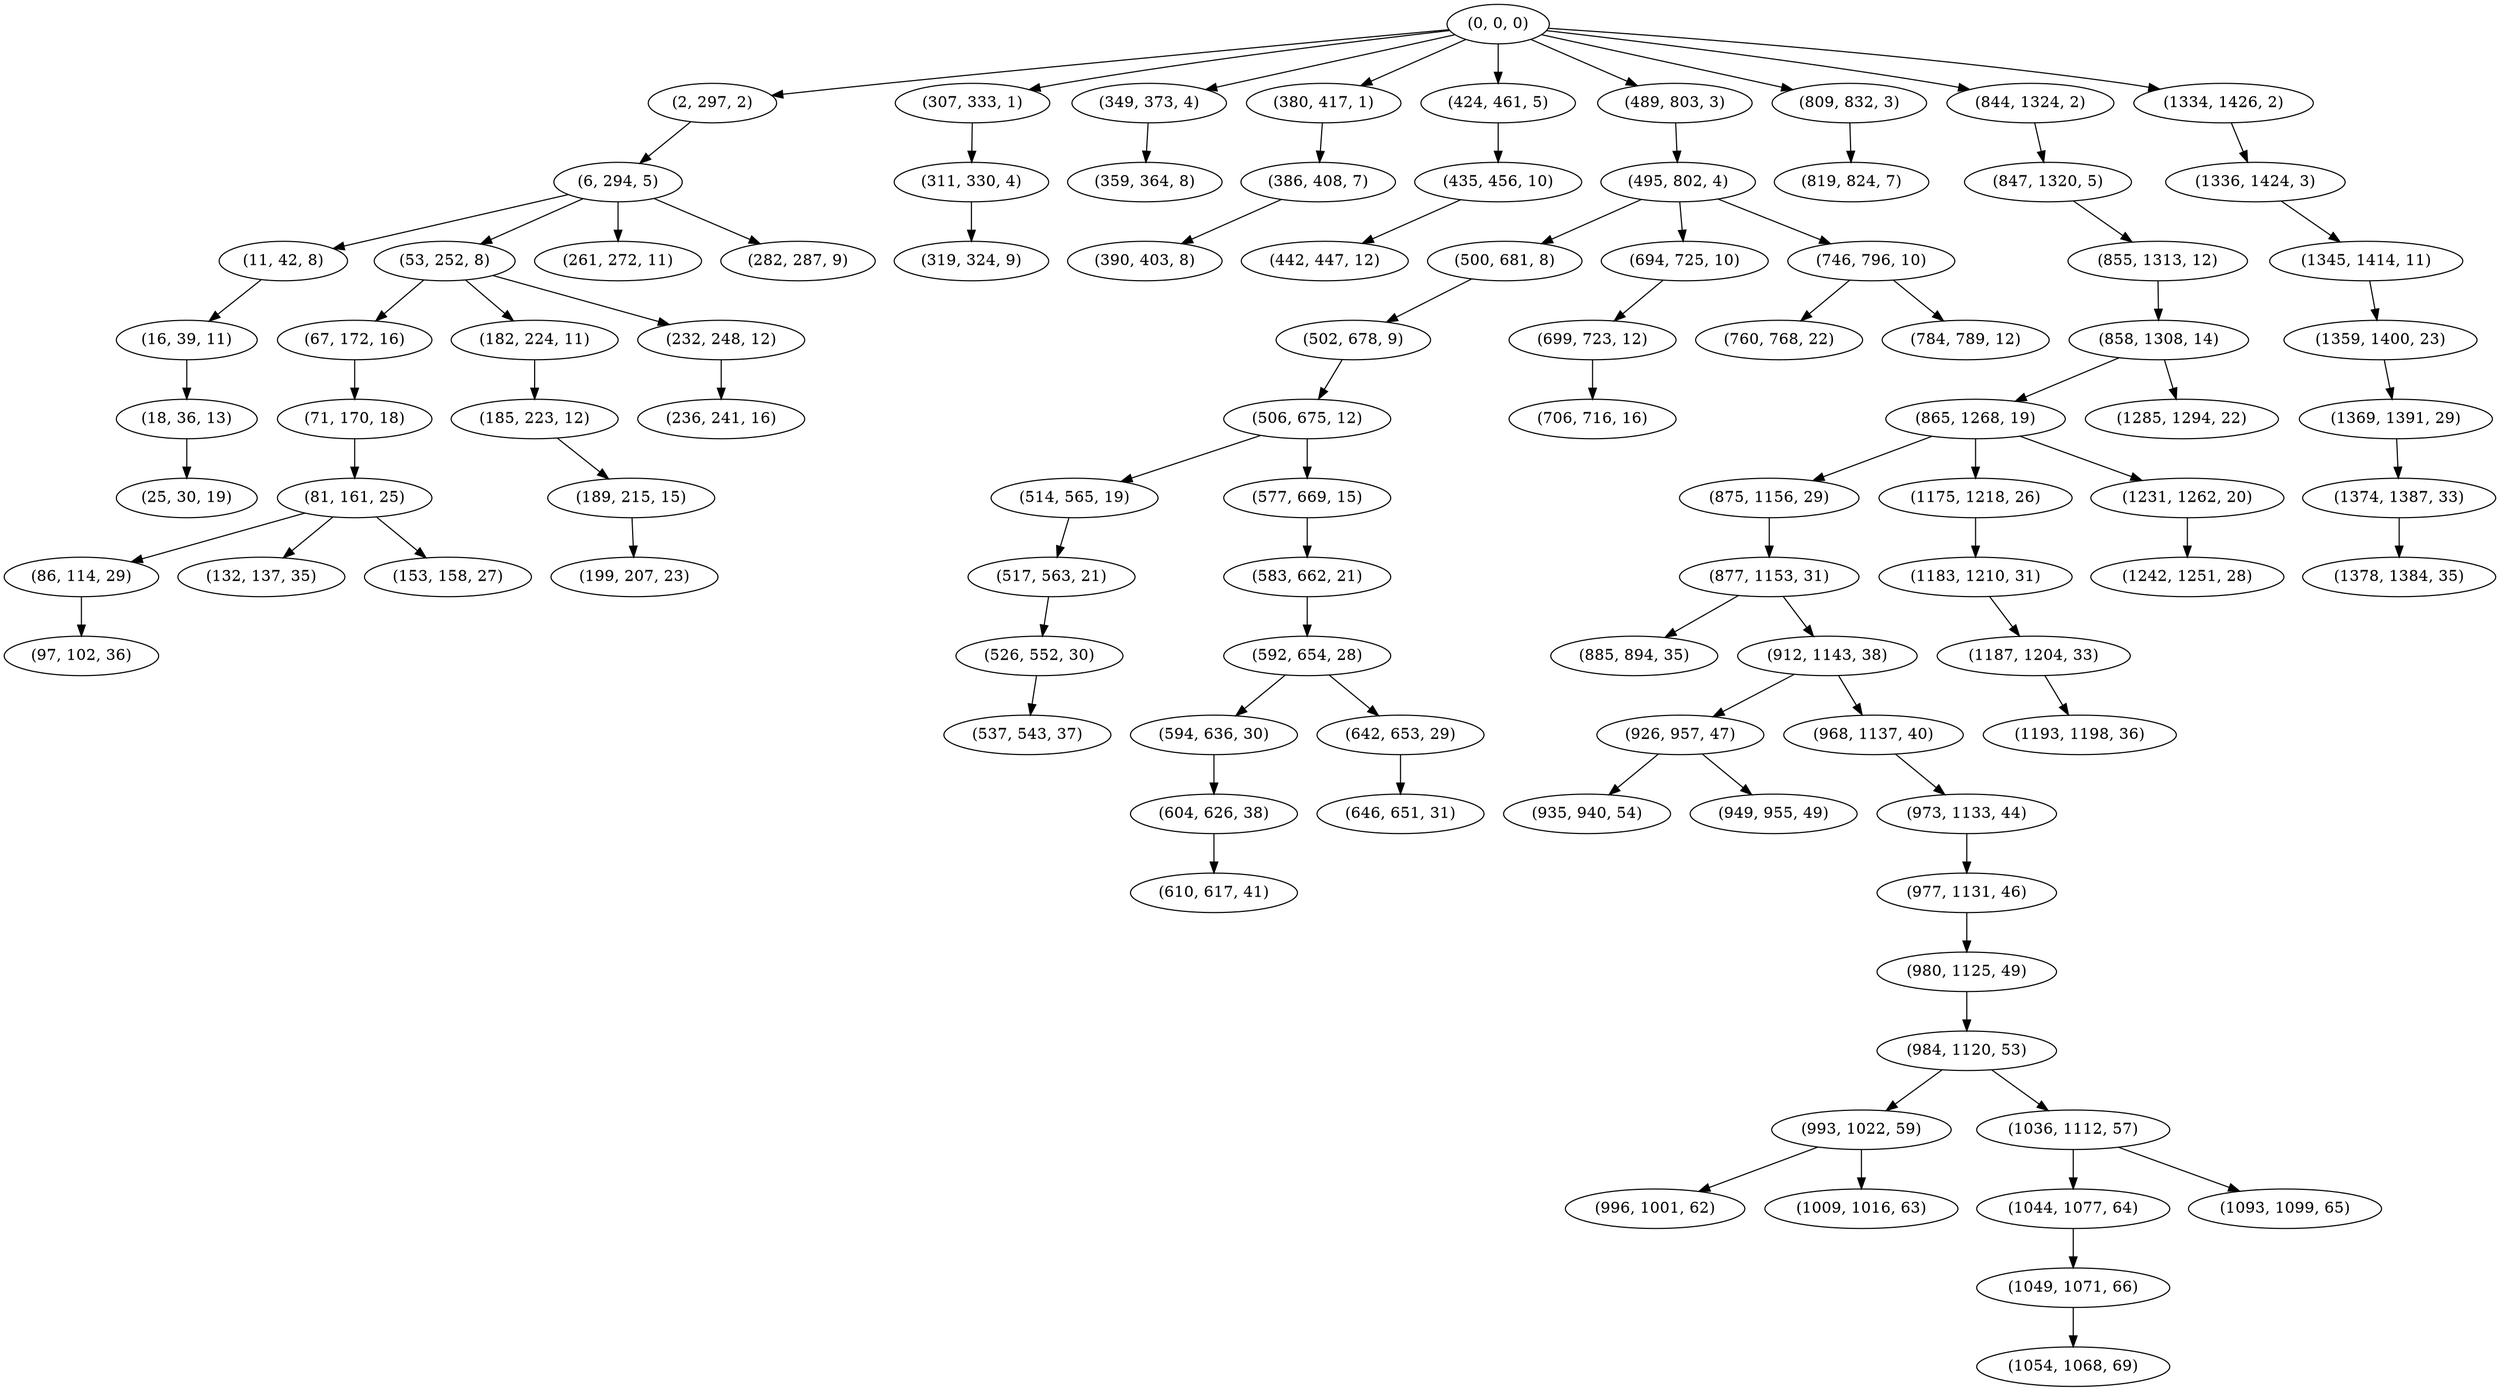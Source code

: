 digraph tree {
    "(0, 0, 0)";
    "(2, 297, 2)";
    "(6, 294, 5)";
    "(11, 42, 8)";
    "(16, 39, 11)";
    "(18, 36, 13)";
    "(25, 30, 19)";
    "(53, 252, 8)";
    "(67, 172, 16)";
    "(71, 170, 18)";
    "(81, 161, 25)";
    "(86, 114, 29)";
    "(97, 102, 36)";
    "(132, 137, 35)";
    "(153, 158, 27)";
    "(182, 224, 11)";
    "(185, 223, 12)";
    "(189, 215, 15)";
    "(199, 207, 23)";
    "(232, 248, 12)";
    "(236, 241, 16)";
    "(261, 272, 11)";
    "(282, 287, 9)";
    "(307, 333, 1)";
    "(311, 330, 4)";
    "(319, 324, 9)";
    "(349, 373, 4)";
    "(359, 364, 8)";
    "(380, 417, 1)";
    "(386, 408, 7)";
    "(390, 403, 8)";
    "(424, 461, 5)";
    "(435, 456, 10)";
    "(442, 447, 12)";
    "(489, 803, 3)";
    "(495, 802, 4)";
    "(500, 681, 8)";
    "(502, 678, 9)";
    "(506, 675, 12)";
    "(514, 565, 19)";
    "(517, 563, 21)";
    "(526, 552, 30)";
    "(537, 543, 37)";
    "(577, 669, 15)";
    "(583, 662, 21)";
    "(592, 654, 28)";
    "(594, 636, 30)";
    "(604, 626, 38)";
    "(610, 617, 41)";
    "(642, 653, 29)";
    "(646, 651, 31)";
    "(694, 725, 10)";
    "(699, 723, 12)";
    "(706, 716, 16)";
    "(746, 796, 10)";
    "(760, 768, 22)";
    "(784, 789, 12)";
    "(809, 832, 3)";
    "(819, 824, 7)";
    "(844, 1324, 2)";
    "(847, 1320, 5)";
    "(855, 1313, 12)";
    "(858, 1308, 14)";
    "(865, 1268, 19)";
    "(875, 1156, 29)";
    "(877, 1153, 31)";
    "(885, 894, 35)";
    "(912, 1143, 38)";
    "(926, 957, 47)";
    "(935, 940, 54)";
    "(949, 955, 49)";
    "(968, 1137, 40)";
    "(973, 1133, 44)";
    "(977, 1131, 46)";
    "(980, 1125, 49)";
    "(984, 1120, 53)";
    "(993, 1022, 59)";
    "(996, 1001, 62)";
    "(1009, 1016, 63)";
    "(1036, 1112, 57)";
    "(1044, 1077, 64)";
    "(1049, 1071, 66)";
    "(1054, 1068, 69)";
    "(1093, 1099, 65)";
    "(1175, 1218, 26)";
    "(1183, 1210, 31)";
    "(1187, 1204, 33)";
    "(1193, 1198, 36)";
    "(1231, 1262, 20)";
    "(1242, 1251, 28)";
    "(1285, 1294, 22)";
    "(1334, 1426, 2)";
    "(1336, 1424, 3)";
    "(1345, 1414, 11)";
    "(1359, 1400, 23)";
    "(1369, 1391, 29)";
    "(1374, 1387, 33)";
    "(1378, 1384, 35)";
    "(0, 0, 0)" -> "(2, 297, 2)";
    "(0, 0, 0)" -> "(307, 333, 1)";
    "(0, 0, 0)" -> "(349, 373, 4)";
    "(0, 0, 0)" -> "(380, 417, 1)";
    "(0, 0, 0)" -> "(424, 461, 5)";
    "(0, 0, 0)" -> "(489, 803, 3)";
    "(0, 0, 0)" -> "(809, 832, 3)";
    "(0, 0, 0)" -> "(844, 1324, 2)";
    "(0, 0, 0)" -> "(1334, 1426, 2)";
    "(2, 297, 2)" -> "(6, 294, 5)";
    "(6, 294, 5)" -> "(11, 42, 8)";
    "(6, 294, 5)" -> "(53, 252, 8)";
    "(6, 294, 5)" -> "(261, 272, 11)";
    "(6, 294, 5)" -> "(282, 287, 9)";
    "(11, 42, 8)" -> "(16, 39, 11)";
    "(16, 39, 11)" -> "(18, 36, 13)";
    "(18, 36, 13)" -> "(25, 30, 19)";
    "(53, 252, 8)" -> "(67, 172, 16)";
    "(53, 252, 8)" -> "(182, 224, 11)";
    "(53, 252, 8)" -> "(232, 248, 12)";
    "(67, 172, 16)" -> "(71, 170, 18)";
    "(71, 170, 18)" -> "(81, 161, 25)";
    "(81, 161, 25)" -> "(86, 114, 29)";
    "(81, 161, 25)" -> "(132, 137, 35)";
    "(81, 161, 25)" -> "(153, 158, 27)";
    "(86, 114, 29)" -> "(97, 102, 36)";
    "(182, 224, 11)" -> "(185, 223, 12)";
    "(185, 223, 12)" -> "(189, 215, 15)";
    "(189, 215, 15)" -> "(199, 207, 23)";
    "(232, 248, 12)" -> "(236, 241, 16)";
    "(307, 333, 1)" -> "(311, 330, 4)";
    "(311, 330, 4)" -> "(319, 324, 9)";
    "(349, 373, 4)" -> "(359, 364, 8)";
    "(380, 417, 1)" -> "(386, 408, 7)";
    "(386, 408, 7)" -> "(390, 403, 8)";
    "(424, 461, 5)" -> "(435, 456, 10)";
    "(435, 456, 10)" -> "(442, 447, 12)";
    "(489, 803, 3)" -> "(495, 802, 4)";
    "(495, 802, 4)" -> "(500, 681, 8)";
    "(495, 802, 4)" -> "(694, 725, 10)";
    "(495, 802, 4)" -> "(746, 796, 10)";
    "(500, 681, 8)" -> "(502, 678, 9)";
    "(502, 678, 9)" -> "(506, 675, 12)";
    "(506, 675, 12)" -> "(514, 565, 19)";
    "(506, 675, 12)" -> "(577, 669, 15)";
    "(514, 565, 19)" -> "(517, 563, 21)";
    "(517, 563, 21)" -> "(526, 552, 30)";
    "(526, 552, 30)" -> "(537, 543, 37)";
    "(577, 669, 15)" -> "(583, 662, 21)";
    "(583, 662, 21)" -> "(592, 654, 28)";
    "(592, 654, 28)" -> "(594, 636, 30)";
    "(592, 654, 28)" -> "(642, 653, 29)";
    "(594, 636, 30)" -> "(604, 626, 38)";
    "(604, 626, 38)" -> "(610, 617, 41)";
    "(642, 653, 29)" -> "(646, 651, 31)";
    "(694, 725, 10)" -> "(699, 723, 12)";
    "(699, 723, 12)" -> "(706, 716, 16)";
    "(746, 796, 10)" -> "(760, 768, 22)";
    "(746, 796, 10)" -> "(784, 789, 12)";
    "(809, 832, 3)" -> "(819, 824, 7)";
    "(844, 1324, 2)" -> "(847, 1320, 5)";
    "(847, 1320, 5)" -> "(855, 1313, 12)";
    "(855, 1313, 12)" -> "(858, 1308, 14)";
    "(858, 1308, 14)" -> "(865, 1268, 19)";
    "(858, 1308, 14)" -> "(1285, 1294, 22)";
    "(865, 1268, 19)" -> "(875, 1156, 29)";
    "(865, 1268, 19)" -> "(1175, 1218, 26)";
    "(865, 1268, 19)" -> "(1231, 1262, 20)";
    "(875, 1156, 29)" -> "(877, 1153, 31)";
    "(877, 1153, 31)" -> "(885, 894, 35)";
    "(877, 1153, 31)" -> "(912, 1143, 38)";
    "(912, 1143, 38)" -> "(926, 957, 47)";
    "(912, 1143, 38)" -> "(968, 1137, 40)";
    "(926, 957, 47)" -> "(935, 940, 54)";
    "(926, 957, 47)" -> "(949, 955, 49)";
    "(968, 1137, 40)" -> "(973, 1133, 44)";
    "(973, 1133, 44)" -> "(977, 1131, 46)";
    "(977, 1131, 46)" -> "(980, 1125, 49)";
    "(980, 1125, 49)" -> "(984, 1120, 53)";
    "(984, 1120, 53)" -> "(993, 1022, 59)";
    "(984, 1120, 53)" -> "(1036, 1112, 57)";
    "(993, 1022, 59)" -> "(996, 1001, 62)";
    "(993, 1022, 59)" -> "(1009, 1016, 63)";
    "(1036, 1112, 57)" -> "(1044, 1077, 64)";
    "(1036, 1112, 57)" -> "(1093, 1099, 65)";
    "(1044, 1077, 64)" -> "(1049, 1071, 66)";
    "(1049, 1071, 66)" -> "(1054, 1068, 69)";
    "(1175, 1218, 26)" -> "(1183, 1210, 31)";
    "(1183, 1210, 31)" -> "(1187, 1204, 33)";
    "(1187, 1204, 33)" -> "(1193, 1198, 36)";
    "(1231, 1262, 20)" -> "(1242, 1251, 28)";
    "(1334, 1426, 2)" -> "(1336, 1424, 3)";
    "(1336, 1424, 3)" -> "(1345, 1414, 11)";
    "(1345, 1414, 11)" -> "(1359, 1400, 23)";
    "(1359, 1400, 23)" -> "(1369, 1391, 29)";
    "(1369, 1391, 29)" -> "(1374, 1387, 33)";
    "(1374, 1387, 33)" -> "(1378, 1384, 35)";
}
